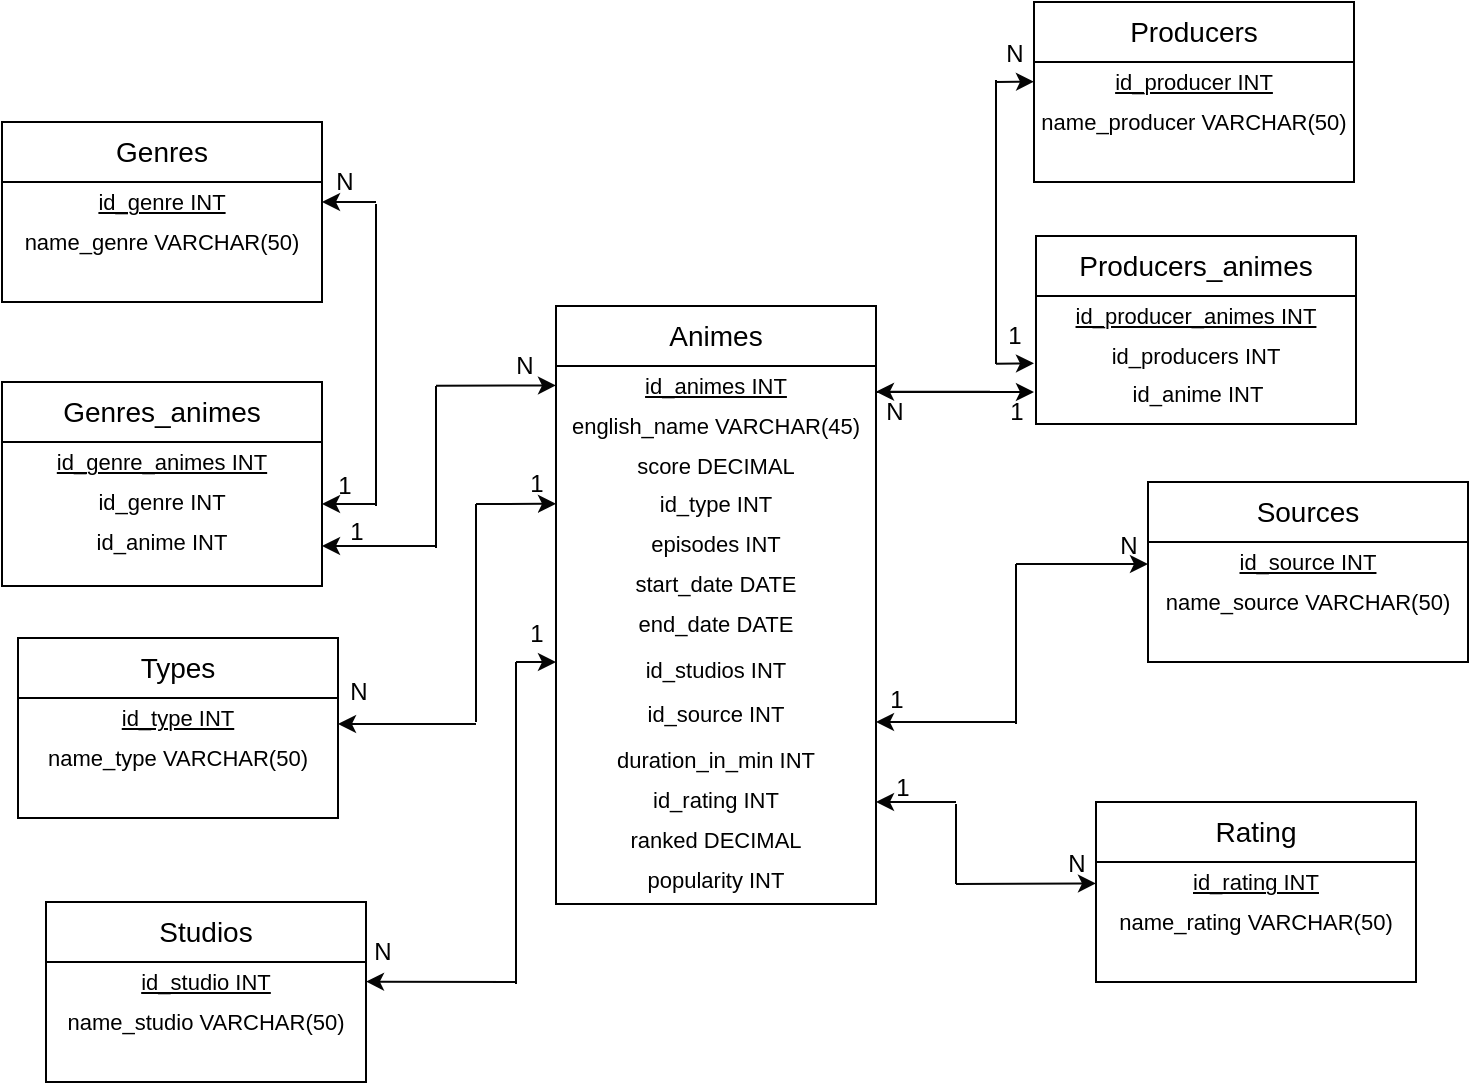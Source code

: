 <mxfile version="24.8.3">
  <diagram name="Page-1" id="FmNXVmiUKYO5AavIUr8t">
    <mxGraphModel dx="1195" dy="615" grid="1" gridSize="10" guides="1" tooltips="1" connect="1" arrows="1" fold="1" page="1" pageScale="1" pageWidth="827" pageHeight="1169" math="0" shadow="0">
      <root>
        <mxCell id="0" />
        <mxCell id="1" parent="0" />
        <mxCell id="9YOkMzRPD7ddnAfmrJgy-1" value="" style="rounded=0;whiteSpace=wrap;html=1;" parent="1" vertex="1">
          <mxGeometry x="330" y="171" width="160" height="299" as="geometry" />
        </mxCell>
        <mxCell id="9YOkMzRPD7ddnAfmrJgy-2" value="&lt;font style=&quot;font-size: 14px;&quot;&gt;Animes&lt;/font&gt;" style="text;html=1;align=center;verticalAlign=middle;whiteSpace=wrap;rounded=0;" parent="1" vertex="1">
          <mxGeometry x="330" y="171" width="160" height="30" as="geometry" />
        </mxCell>
        <mxCell id="9YOkMzRPD7ddnAfmrJgy-3" value="" style="endArrow=none;html=1;rounded=0;exitX=1;exitY=1;exitDx=0;exitDy=0;entryX=0;entryY=1;entryDx=0;entryDy=0;" parent="1" source="9YOkMzRPD7ddnAfmrJgy-2" target="9YOkMzRPD7ddnAfmrJgy-2" edge="1">
          <mxGeometry width="50" height="50" relative="1" as="geometry">
            <mxPoint x="490" y="201" as="sourcePoint" />
            <mxPoint x="331" y="202" as="targetPoint" />
          </mxGeometry>
        </mxCell>
        <mxCell id="9YOkMzRPD7ddnAfmrJgy-4" value="&lt;font style=&quot;font-size: 11px;&quot;&gt;&lt;u&gt;id_animes INT&lt;/u&gt;&lt;/font&gt;" style="text;html=1;align=center;verticalAlign=middle;whiteSpace=wrap;rounded=0;" parent="1" vertex="1">
          <mxGeometry x="330" y="201" width="160" height="20" as="geometry" />
        </mxCell>
        <mxCell id="9YOkMzRPD7ddnAfmrJgy-5" value="&lt;font style=&quot;font-size: 11px;&quot;&gt;english_name VARCHAR(45)&lt;/font&gt;" style="text;html=1;align=center;verticalAlign=middle;whiteSpace=wrap;rounded=0;" parent="1" vertex="1">
          <mxGeometry x="330" y="221" width="160" height="20" as="geometry" />
        </mxCell>
        <mxCell id="9YOkMzRPD7ddnAfmrJgy-6" value="&lt;font style=&quot;font-size: 11px;&quot;&gt;score DECIMAL&lt;/font&gt;" style="text;html=1;align=center;verticalAlign=middle;whiteSpace=wrap;rounded=0;" parent="1" vertex="1">
          <mxGeometry x="330" y="241" width="160" height="20" as="geometry" />
        </mxCell>
        <mxCell id="9YOkMzRPD7ddnAfmrJgy-8" value="&lt;font style=&quot;font-size: 11px;&quot;&gt;id_type INT&lt;/font&gt;" style="text;html=1;align=center;verticalAlign=middle;whiteSpace=wrap;rounded=0;" parent="1" vertex="1">
          <mxGeometry x="330" y="260" width="160" height="20" as="geometry" />
        </mxCell>
        <mxCell id="9YOkMzRPD7ddnAfmrJgy-9" value="&lt;font style=&quot;font-size: 11px;&quot;&gt;episodes INT&lt;/font&gt;" style="text;html=1;align=center;verticalAlign=middle;whiteSpace=wrap;rounded=0;" parent="1" vertex="1">
          <mxGeometry x="330" y="280" width="160" height="20" as="geometry" />
        </mxCell>
        <mxCell id="9YOkMzRPD7ddnAfmrJgy-10" value="&lt;font style=&quot;font-size: 11px;&quot;&gt;start_date DATE&lt;/font&gt;" style="text;html=1;align=center;verticalAlign=middle;whiteSpace=wrap;rounded=0;" parent="1" vertex="1">
          <mxGeometry x="330" y="300" width="160" height="20" as="geometry" />
        </mxCell>
        <mxCell id="9YOkMzRPD7ddnAfmrJgy-11" value="&lt;font style=&quot;font-size: 11px;&quot;&gt;end_date DATE&lt;/font&gt;" style="text;html=1;align=center;verticalAlign=middle;whiteSpace=wrap;rounded=0;" parent="1" vertex="1">
          <mxGeometry x="330" y="320" width="160" height="20" as="geometry" />
        </mxCell>
        <mxCell id="9YOkMzRPD7ddnAfmrJgy-14" value="&lt;font style=&quot;font-size: 11px;&quot;&gt;id_source INT&lt;/font&gt;" style="text;html=1;align=center;verticalAlign=middle;whiteSpace=wrap;rounded=0;" parent="1" vertex="1">
          <mxGeometry x="330" y="365" width="160" height="20" as="geometry" />
        </mxCell>
        <mxCell id="9YOkMzRPD7ddnAfmrJgy-15" value="&lt;span style=&quot;font-size: 11px;&quot;&gt;duration_in_min INT&lt;/span&gt;" style="text;html=1;align=center;verticalAlign=middle;whiteSpace=wrap;rounded=0;" parent="1" vertex="1">
          <mxGeometry x="330" y="388" width="160" height="20" as="geometry" />
        </mxCell>
        <mxCell id="9YOkMzRPD7ddnAfmrJgy-16" value="&lt;span style=&quot;font-size: 11px;&quot;&gt;id_rating INT&lt;/span&gt;" style="text;html=1;align=center;verticalAlign=middle;whiteSpace=wrap;rounded=0;" parent="1" vertex="1">
          <mxGeometry x="330" y="408" width="160" height="20" as="geometry" />
        </mxCell>
        <mxCell id="9YOkMzRPD7ddnAfmrJgy-17" value="&lt;span style=&quot;font-size: 11px;&quot;&gt;ranked DECIMAL&lt;/span&gt;" style="text;html=1;align=center;verticalAlign=middle;whiteSpace=wrap;rounded=0;" parent="1" vertex="1">
          <mxGeometry x="330" y="428" width="160" height="20" as="geometry" />
        </mxCell>
        <mxCell id="9YOkMzRPD7ddnAfmrJgy-18" value="&lt;span style=&quot;font-size: 11px;&quot;&gt;popularity INT&lt;/span&gt;" style="text;html=1;align=center;verticalAlign=middle;whiteSpace=wrap;rounded=0;" parent="1" vertex="1">
          <mxGeometry x="330" y="448" width="160" height="20" as="geometry" />
        </mxCell>
        <mxCell id="9YOkMzRPD7ddnAfmrJgy-21" value="" style="rounded=0;whiteSpace=wrap;html=1;" parent="1" vertex="1">
          <mxGeometry x="53" y="79" width="160" height="90" as="geometry" />
        </mxCell>
        <mxCell id="9YOkMzRPD7ddnAfmrJgy-22" value="&lt;font style=&quot;font-size: 14px;&quot;&gt;Genres&lt;/font&gt;" style="text;html=1;align=center;verticalAlign=middle;whiteSpace=wrap;rounded=0;" parent="1" vertex="1">
          <mxGeometry x="53" y="79" width="160" height="30" as="geometry" />
        </mxCell>
        <mxCell id="9YOkMzRPD7ddnAfmrJgy-23" value="" style="endArrow=none;html=1;rounded=0;entryX=1;entryY=1;entryDx=0;entryDy=0;exitX=0;exitY=1;exitDx=0;exitDy=0;" parent="1" source="9YOkMzRPD7ddnAfmrJgy-22" target="9YOkMzRPD7ddnAfmrJgy-22" edge="1">
          <mxGeometry width="50" height="50" relative="1" as="geometry">
            <mxPoint x="63" y="110" as="sourcePoint" />
            <mxPoint x="193" y="99" as="targetPoint" />
          </mxGeometry>
        </mxCell>
        <mxCell id="9YOkMzRPD7ddnAfmrJgy-24" value="&lt;font style=&quot;font-size: 11px;&quot;&gt;&lt;u&gt;id_genre INT&lt;/u&gt;&lt;/font&gt;" style="text;html=1;align=center;verticalAlign=middle;whiteSpace=wrap;rounded=0;" parent="1" vertex="1">
          <mxGeometry x="53" y="109" width="160" height="20" as="geometry" />
        </mxCell>
        <mxCell id="9YOkMzRPD7ddnAfmrJgy-25" value="&lt;font style=&quot;font-size: 11px;&quot;&gt;name_genre VARCHAR(50)&lt;/font&gt;" style="text;html=1;align=center;verticalAlign=middle;whiteSpace=wrap;rounded=0;" parent="1" vertex="1">
          <mxGeometry x="53" y="129" width="160" height="20" as="geometry" />
        </mxCell>
        <mxCell id="9YOkMzRPD7ddnAfmrJgy-26" value="" style="rounded=0;whiteSpace=wrap;html=1;" parent="1" vertex="1">
          <mxGeometry x="61" y="337" width="160" height="90" as="geometry" />
        </mxCell>
        <mxCell id="9YOkMzRPD7ddnAfmrJgy-27" value="&lt;span style=&quot;font-size: 14px;&quot;&gt;Types&lt;/span&gt;" style="text;html=1;align=center;verticalAlign=middle;whiteSpace=wrap;rounded=0;" parent="1" vertex="1">
          <mxGeometry x="61" y="337" width="160" height="30" as="geometry" />
        </mxCell>
        <mxCell id="9YOkMzRPD7ddnAfmrJgy-28" value="" style="endArrow=none;html=1;rounded=0;entryX=1;entryY=1;entryDx=0;entryDy=0;exitX=0;exitY=1;exitDx=0;exitDy=0;" parent="1" source="9YOkMzRPD7ddnAfmrJgy-27" target="9YOkMzRPD7ddnAfmrJgy-27" edge="1">
          <mxGeometry width="50" height="50" relative="1" as="geometry">
            <mxPoint x="71" y="368" as="sourcePoint" />
            <mxPoint x="201" y="357" as="targetPoint" />
          </mxGeometry>
        </mxCell>
        <mxCell id="9YOkMzRPD7ddnAfmrJgy-29" value="&lt;font style=&quot;font-size: 11px;&quot;&gt;&lt;u&gt;id_type INT&lt;/u&gt;&lt;/font&gt;" style="text;html=1;align=center;verticalAlign=middle;whiteSpace=wrap;rounded=0;" parent="1" vertex="1">
          <mxGeometry x="61" y="367" width="160" height="20" as="geometry" />
        </mxCell>
        <mxCell id="9YOkMzRPD7ddnAfmrJgy-30" value="&lt;font style=&quot;font-size: 11px;&quot;&gt;name_type VARCHAR(50)&lt;/font&gt;" style="text;html=1;align=center;verticalAlign=middle;whiteSpace=wrap;rounded=0;" parent="1" vertex="1">
          <mxGeometry x="61" y="387" width="160" height="20" as="geometry" />
        </mxCell>
        <mxCell id="9YOkMzRPD7ddnAfmrJgy-31" value="" style="rounded=0;whiteSpace=wrap;html=1;" parent="1" vertex="1">
          <mxGeometry x="569" y="19" width="160" height="90" as="geometry" />
        </mxCell>
        <mxCell id="9YOkMzRPD7ddnAfmrJgy-32" value="&lt;span style=&quot;font-size: 14px;&quot;&gt;Producers&lt;/span&gt;" style="text;html=1;align=center;verticalAlign=middle;whiteSpace=wrap;rounded=0;" parent="1" vertex="1">
          <mxGeometry x="569" y="19" width="160" height="30" as="geometry" />
        </mxCell>
        <mxCell id="9YOkMzRPD7ddnAfmrJgy-33" value="" style="endArrow=none;html=1;rounded=0;entryX=1;entryY=1;entryDx=0;entryDy=0;exitX=0;exitY=1;exitDx=0;exitDy=0;" parent="1" source="9YOkMzRPD7ddnAfmrJgy-32" target="9YOkMzRPD7ddnAfmrJgy-32" edge="1">
          <mxGeometry width="50" height="50" relative="1" as="geometry">
            <mxPoint x="579" y="50" as="sourcePoint" />
            <mxPoint x="709" y="39" as="targetPoint" />
          </mxGeometry>
        </mxCell>
        <mxCell id="9YOkMzRPD7ddnAfmrJgy-34" value="&lt;font style=&quot;font-size: 11px;&quot;&gt;&lt;u&gt;id_producer INT&lt;/u&gt;&lt;/font&gt;" style="text;html=1;align=center;verticalAlign=middle;whiteSpace=wrap;rounded=0;" parent="1" vertex="1">
          <mxGeometry x="569" y="49" width="160" height="20" as="geometry" />
        </mxCell>
        <mxCell id="9YOkMzRPD7ddnAfmrJgy-35" value="&lt;font style=&quot;font-size: 11px;&quot;&gt;name_producer VARCHAR(50)&lt;/font&gt;" style="text;html=1;align=center;verticalAlign=middle;whiteSpace=wrap;rounded=0;" parent="1" vertex="1">
          <mxGeometry x="569" y="69" width="160" height="20" as="geometry" />
        </mxCell>
        <mxCell id="9YOkMzRPD7ddnAfmrJgy-36" value="" style="rounded=0;whiteSpace=wrap;html=1;" parent="1" vertex="1">
          <mxGeometry x="75" y="469" width="160" height="90" as="geometry" />
        </mxCell>
        <mxCell id="9YOkMzRPD7ddnAfmrJgy-37" value="&lt;font style=&quot;font-size: 14px;&quot;&gt;Studios&lt;/font&gt;" style="text;html=1;align=center;verticalAlign=middle;whiteSpace=wrap;rounded=0;" parent="1" vertex="1">
          <mxGeometry x="75" y="469" width="160" height="30" as="geometry" />
        </mxCell>
        <mxCell id="9YOkMzRPD7ddnAfmrJgy-38" value="" style="endArrow=none;html=1;rounded=0;entryX=1;entryY=1;entryDx=0;entryDy=0;exitX=0;exitY=1;exitDx=0;exitDy=0;" parent="1" source="9YOkMzRPD7ddnAfmrJgy-37" target="9YOkMzRPD7ddnAfmrJgy-37" edge="1">
          <mxGeometry width="50" height="50" relative="1" as="geometry">
            <mxPoint x="85" y="500" as="sourcePoint" />
            <mxPoint x="215" y="489" as="targetPoint" />
          </mxGeometry>
        </mxCell>
        <mxCell id="9YOkMzRPD7ddnAfmrJgy-39" value="&lt;font style=&quot;font-size: 11px;&quot;&gt;&lt;u&gt;id_studio INT&lt;/u&gt;&lt;/font&gt;" style="text;html=1;align=center;verticalAlign=middle;whiteSpace=wrap;rounded=0;" parent="1" vertex="1">
          <mxGeometry x="75" y="499" width="160" height="20" as="geometry" />
        </mxCell>
        <mxCell id="9YOkMzRPD7ddnAfmrJgy-40" value="&lt;font style=&quot;font-size: 11px;&quot;&gt;name_studio VARCHAR(50)&lt;/font&gt;" style="text;html=1;align=center;verticalAlign=middle;whiteSpace=wrap;rounded=0;" parent="1" vertex="1">
          <mxGeometry x="75" y="519" width="160" height="20" as="geometry" />
        </mxCell>
        <mxCell id="9YOkMzRPD7ddnAfmrJgy-41" value="" style="rounded=0;whiteSpace=wrap;html=1;" parent="1" vertex="1">
          <mxGeometry x="626" y="259" width="160" height="90" as="geometry" />
        </mxCell>
        <mxCell id="9YOkMzRPD7ddnAfmrJgy-42" value="&lt;font style=&quot;font-size: 14px;&quot;&gt;Sources&lt;/font&gt;" style="text;html=1;align=center;verticalAlign=middle;whiteSpace=wrap;rounded=0;" parent="1" vertex="1">
          <mxGeometry x="626" y="259" width="160" height="30" as="geometry" />
        </mxCell>
        <mxCell id="9YOkMzRPD7ddnAfmrJgy-43" value="" style="endArrow=none;html=1;rounded=0;entryX=1;entryY=1;entryDx=0;entryDy=0;exitX=0;exitY=1;exitDx=0;exitDy=0;" parent="1" source="9YOkMzRPD7ddnAfmrJgy-42" target="9YOkMzRPD7ddnAfmrJgy-42" edge="1">
          <mxGeometry width="50" height="50" relative="1" as="geometry">
            <mxPoint x="636" y="290" as="sourcePoint" />
            <mxPoint x="766" y="279" as="targetPoint" />
          </mxGeometry>
        </mxCell>
        <mxCell id="9YOkMzRPD7ddnAfmrJgy-44" value="&lt;font style=&quot;font-size: 11px;&quot;&gt;&lt;u&gt;id_source INT&lt;/u&gt;&lt;/font&gt;" style="text;html=1;align=center;verticalAlign=middle;whiteSpace=wrap;rounded=0;" parent="1" vertex="1">
          <mxGeometry x="626" y="289" width="160" height="20" as="geometry" />
        </mxCell>
        <mxCell id="9YOkMzRPD7ddnAfmrJgy-45" value="&lt;font style=&quot;font-size: 11px;&quot;&gt;name_source VARCHAR(50)&lt;/font&gt;" style="text;html=1;align=center;verticalAlign=middle;whiteSpace=wrap;rounded=0;" parent="1" vertex="1">
          <mxGeometry x="626" y="309" width="160" height="20" as="geometry" />
        </mxCell>
        <mxCell id="9YOkMzRPD7ddnAfmrJgy-46" value="" style="rounded=0;whiteSpace=wrap;html=1;" parent="1" vertex="1">
          <mxGeometry x="600" y="419" width="160" height="90" as="geometry" />
        </mxCell>
        <mxCell id="9YOkMzRPD7ddnAfmrJgy-47" value="&lt;font style=&quot;font-size: 14px;&quot;&gt;Rating&lt;/font&gt;" style="text;html=1;align=center;verticalAlign=middle;whiteSpace=wrap;rounded=0;" parent="1" vertex="1">
          <mxGeometry x="600" y="419" width="160" height="30" as="geometry" />
        </mxCell>
        <mxCell id="9YOkMzRPD7ddnAfmrJgy-48" value="" style="endArrow=none;html=1;rounded=0;entryX=1;entryY=1;entryDx=0;entryDy=0;exitX=0;exitY=1;exitDx=0;exitDy=0;" parent="1" source="9YOkMzRPD7ddnAfmrJgy-47" target="9YOkMzRPD7ddnAfmrJgy-47" edge="1">
          <mxGeometry width="50" height="50" relative="1" as="geometry">
            <mxPoint x="610" y="450" as="sourcePoint" />
            <mxPoint x="740" y="439" as="targetPoint" />
          </mxGeometry>
        </mxCell>
        <mxCell id="9YOkMzRPD7ddnAfmrJgy-49" value="&lt;font style=&quot;font-size: 11px;&quot;&gt;&lt;u&gt;id_rating INT&lt;/u&gt;&lt;/font&gt;" style="text;html=1;align=center;verticalAlign=middle;whiteSpace=wrap;rounded=0;" parent="1" vertex="1">
          <mxGeometry x="600" y="449" width="160" height="20" as="geometry" />
        </mxCell>
        <mxCell id="9YOkMzRPD7ddnAfmrJgy-50" value="&lt;font style=&quot;font-size: 11px;&quot;&gt;name_rating VARCHAR(50)&lt;/font&gt;" style="text;html=1;align=center;verticalAlign=middle;whiteSpace=wrap;rounded=0;" parent="1" vertex="1">
          <mxGeometry x="600" y="469" width="160" height="20" as="geometry" />
        </mxCell>
        <mxCell id="9YOkMzRPD7ddnAfmrJgy-59" value="N" style="text;html=1;align=center;verticalAlign=middle;whiteSpace=wrap;rounded=0;" parent="1" vertex="1">
          <mxGeometry x="215" y="94" width="19" height="30" as="geometry" />
        </mxCell>
        <mxCell id="9YOkMzRPD7ddnAfmrJgy-60" value="N" style="text;html=1;align=center;verticalAlign=middle;whiteSpace=wrap;rounded=0;" parent="1" vertex="1">
          <mxGeometry x="222" y="349" width="19" height="30" as="geometry" />
        </mxCell>
        <mxCell id="9YOkMzRPD7ddnAfmrJgy-63" value="N" style="text;html=1;align=center;verticalAlign=middle;whiteSpace=wrap;rounded=0;" parent="1" vertex="1">
          <mxGeometry x="607" y="276" width="19" height="30" as="geometry" />
        </mxCell>
        <mxCell id="9YOkMzRPD7ddnAfmrJgy-64" value="N" style="text;html=1;align=center;verticalAlign=middle;whiteSpace=wrap;rounded=0;" parent="1" vertex="1">
          <mxGeometry x="581" y="435" width="19" height="30" as="geometry" />
        </mxCell>
        <mxCell id="9YOkMzRPD7ddnAfmrJgy-65" value="N" style="text;html=1;align=center;verticalAlign=middle;whiteSpace=wrap;rounded=0;" parent="1" vertex="1">
          <mxGeometry x="305" y="186" width="19" height="30" as="geometry" />
        </mxCell>
        <mxCell id="9YOkMzRPD7ddnAfmrJgy-66" value="1" style="text;html=1;align=center;verticalAlign=middle;whiteSpace=wrap;rounded=0;" parent="1" vertex="1">
          <mxGeometry x="311" y="245" width="19" height="30" as="geometry" />
        </mxCell>
        <mxCell id="9YOkMzRPD7ddnAfmrJgy-68" value="1" style="text;html=1;align=center;verticalAlign=middle;whiteSpace=wrap;rounded=0;" parent="1" vertex="1">
          <mxGeometry x="491" y="353" width="19" height="29" as="geometry" />
        </mxCell>
        <mxCell id="9YOkMzRPD7ddnAfmrJgy-69" value="1" style="text;html=1;align=center;verticalAlign=middle;whiteSpace=wrap;rounded=0;" parent="1" vertex="1">
          <mxGeometry x="494" y="397" width="19" height="30" as="geometry" />
        </mxCell>
        <mxCell id="aycwFpnfC6f0KNS7ArPK-1" value="" style="rounded=0;whiteSpace=wrap;html=1;" vertex="1" parent="1">
          <mxGeometry x="53" y="209" width="160" height="102" as="geometry" />
        </mxCell>
        <mxCell id="aycwFpnfC6f0KNS7ArPK-2" value="&lt;font style=&quot;font-size: 14px;&quot;&gt;Genres_animes&lt;/font&gt;" style="text;html=1;align=center;verticalAlign=middle;whiteSpace=wrap;rounded=0;" vertex="1" parent="1">
          <mxGeometry x="53" y="209" width="160" height="30" as="geometry" />
        </mxCell>
        <mxCell id="aycwFpnfC6f0KNS7ArPK-3" value="" style="endArrow=none;html=1;rounded=0;entryX=1;entryY=1;entryDx=0;entryDy=0;exitX=0;exitY=1;exitDx=0;exitDy=0;" edge="1" parent="1" source="aycwFpnfC6f0KNS7ArPK-2" target="aycwFpnfC6f0KNS7ArPK-2">
          <mxGeometry width="50" height="50" relative="1" as="geometry">
            <mxPoint x="63" y="240" as="sourcePoint" />
            <mxPoint x="193" y="229" as="targetPoint" />
          </mxGeometry>
        </mxCell>
        <mxCell id="aycwFpnfC6f0KNS7ArPK-4" value="&lt;font style=&quot;font-size: 11px;&quot;&gt;&lt;u&gt;id_genre_animes INT&lt;/u&gt;&lt;/font&gt;" style="text;html=1;align=center;verticalAlign=middle;whiteSpace=wrap;rounded=0;" vertex="1" parent="1">
          <mxGeometry x="53" y="239" width="160" height="20" as="geometry" />
        </mxCell>
        <mxCell id="aycwFpnfC6f0KNS7ArPK-5" value="&lt;font style=&quot;font-size: 11px;&quot;&gt;id_genre INT&lt;/font&gt;" style="text;html=1;align=center;verticalAlign=middle;whiteSpace=wrap;rounded=0;" vertex="1" parent="1">
          <mxGeometry x="53" y="259" width="160" height="20" as="geometry" />
        </mxCell>
        <mxCell id="aycwFpnfC6f0KNS7ArPK-7" value="&lt;font style=&quot;font-size: 11px;&quot;&gt;id_anime INT&lt;/font&gt;" style="text;html=1;align=center;verticalAlign=middle;whiteSpace=wrap;rounded=0;" vertex="1" parent="1">
          <mxGeometry x="53" y="279" width="160" height="20" as="geometry" />
        </mxCell>
        <mxCell id="aycwFpnfC6f0KNS7ArPK-8" value="" style="endArrow=classic;html=1;rounded=0;entryX=1;entryY=0.5;entryDx=0;entryDy=0;strokeColor=#050505;" edge="1" parent="1" target="9YOkMzRPD7ddnAfmrJgy-24">
          <mxGeometry width="50" height="50" relative="1" as="geometry">
            <mxPoint x="240" y="119" as="sourcePoint" />
            <mxPoint x="320" y="131" as="targetPoint" />
          </mxGeometry>
        </mxCell>
        <mxCell id="aycwFpnfC6f0KNS7ArPK-9" value="" style="endArrow=none;html=1;rounded=0;" edge="1" parent="1">
          <mxGeometry width="50" height="50" relative="1" as="geometry">
            <mxPoint x="240" y="271" as="sourcePoint" />
            <mxPoint x="240" y="120" as="targetPoint" />
          </mxGeometry>
        </mxCell>
        <mxCell id="aycwFpnfC6f0KNS7ArPK-10" value="" style="endArrow=classic;html=1;rounded=0;entryX=1;entryY=0.5;entryDx=0;entryDy=0;strokeColor=#050505;" edge="1" parent="1">
          <mxGeometry width="50" height="50" relative="1" as="geometry">
            <mxPoint x="240" y="270" as="sourcePoint" />
            <mxPoint x="213" y="270" as="targetPoint" />
          </mxGeometry>
        </mxCell>
        <mxCell id="aycwFpnfC6f0KNS7ArPK-11" value="" style="endArrow=classic;html=1;rounded=0;entryX=1;entryY=0.5;entryDx=0;entryDy=0;strokeColor=#050505;" edge="1" parent="1">
          <mxGeometry width="50" height="50" relative="1" as="geometry">
            <mxPoint x="270" y="291" as="sourcePoint" />
            <mxPoint x="213" y="291" as="targetPoint" />
          </mxGeometry>
        </mxCell>
        <mxCell id="aycwFpnfC6f0KNS7ArPK-12" value="" style="endArrow=none;html=1;rounded=0;" edge="1" parent="1">
          <mxGeometry width="50" height="50" relative="1" as="geometry">
            <mxPoint x="270" y="292" as="sourcePoint" />
            <mxPoint x="270" y="211" as="targetPoint" />
          </mxGeometry>
        </mxCell>
        <mxCell id="aycwFpnfC6f0KNS7ArPK-13" value="" style="endArrow=classic;html=1;rounded=0;entryX=0;entryY=0;entryDx=0;entryDy=0;strokeColor=#050505;" edge="1" parent="1">
          <mxGeometry width="50" height="50" relative="1" as="geometry">
            <mxPoint x="270" y="210.85" as="sourcePoint" />
            <mxPoint x="330.0" y="210.71" as="targetPoint" />
          </mxGeometry>
        </mxCell>
        <mxCell id="aycwFpnfC6f0KNS7ArPK-14" value="" style="endArrow=classic;html=1;rounded=0;entryX=1;entryY=0.5;entryDx=0;entryDy=0;strokeColor=#050505;" edge="1" parent="1">
          <mxGeometry width="50" height="50" relative="1" as="geometry">
            <mxPoint x="290" y="380" as="sourcePoint" />
            <mxPoint x="221" y="380" as="targetPoint" />
          </mxGeometry>
        </mxCell>
        <mxCell id="aycwFpnfC6f0KNS7ArPK-15" value="" style="endArrow=none;html=1;rounded=0;" edge="1" parent="1">
          <mxGeometry width="50" height="50" relative="1" as="geometry">
            <mxPoint x="290" y="379" as="sourcePoint" />
            <mxPoint x="290" y="270" as="targetPoint" />
          </mxGeometry>
        </mxCell>
        <mxCell id="aycwFpnfC6f0KNS7ArPK-16" value="" style="endArrow=classic;html=1;rounded=0;entryX=0;entryY=0;entryDx=0;entryDy=0;strokeColor=#050505;" edge="1" parent="1">
          <mxGeometry width="50" height="50" relative="1" as="geometry">
            <mxPoint x="290" y="270" as="sourcePoint" />
            <mxPoint x="330.0" y="269.89" as="targetPoint" />
          </mxGeometry>
        </mxCell>
        <mxCell id="aycwFpnfC6f0KNS7ArPK-17" value="1" style="text;html=1;align=center;verticalAlign=middle;whiteSpace=wrap;rounded=0;" vertex="1" parent="1">
          <mxGeometry x="221" y="269" width="19" height="30" as="geometry" />
        </mxCell>
        <mxCell id="aycwFpnfC6f0KNS7ArPK-19" value="1" style="text;html=1;align=center;verticalAlign=middle;whiteSpace=wrap;rounded=0;" vertex="1" parent="1">
          <mxGeometry x="215" y="246" width="19" height="30" as="geometry" />
        </mxCell>
        <mxCell id="aycwFpnfC6f0KNS7ArPK-20" value="" style="endArrow=classic;html=1;rounded=0;entryX=1;entryY=0.5;entryDx=0;entryDy=0;strokeColor=#050505;" edge="1" parent="1">
          <mxGeometry width="50" height="50" relative="1" as="geometry">
            <mxPoint x="310" y="509" as="sourcePoint" />
            <mxPoint x="235" y="508.8" as="targetPoint" />
          </mxGeometry>
        </mxCell>
        <mxCell id="aycwFpnfC6f0KNS7ArPK-21" value="" style="endArrow=none;html=1;rounded=0;" edge="1" parent="1">
          <mxGeometry width="50" height="50" relative="1" as="geometry">
            <mxPoint x="310" y="510" as="sourcePoint" />
            <mxPoint x="310" y="349" as="targetPoint" />
          </mxGeometry>
        </mxCell>
        <mxCell id="aycwFpnfC6f0KNS7ArPK-22" value="&lt;font style=&quot;font-size: 11px;&quot;&gt;id_studios INT&lt;/font&gt;" style="text;html=1;align=center;verticalAlign=middle;whiteSpace=wrap;rounded=0;" vertex="1" parent="1">
          <mxGeometry x="330" y="343" width="160" height="20" as="geometry" />
        </mxCell>
        <mxCell id="aycwFpnfC6f0KNS7ArPK-23" value="" style="endArrow=classic;html=1;rounded=0;entryX=0;entryY=0;entryDx=0;entryDy=0;strokeColor=#050505;" edge="1" parent="1">
          <mxGeometry width="50" height="50" relative="1" as="geometry">
            <mxPoint x="310" y="349" as="sourcePoint" />
            <mxPoint x="330.0" y="349" as="targetPoint" />
          </mxGeometry>
        </mxCell>
        <mxCell id="aycwFpnfC6f0KNS7ArPK-24" value="" style="rounded=0;whiteSpace=wrap;html=1;" vertex="1" parent="1">
          <mxGeometry x="570" y="136" width="160" height="94" as="geometry" />
        </mxCell>
        <mxCell id="aycwFpnfC6f0KNS7ArPK-25" value="&lt;span style=&quot;font-size: 14px;&quot;&gt;Producers_animes&lt;/span&gt;" style="text;html=1;align=center;verticalAlign=middle;whiteSpace=wrap;rounded=0;" vertex="1" parent="1">
          <mxGeometry x="570" y="136" width="160" height="30" as="geometry" />
        </mxCell>
        <mxCell id="aycwFpnfC6f0KNS7ArPK-26" value="" style="endArrow=none;html=1;rounded=0;entryX=1;entryY=1;entryDx=0;entryDy=0;exitX=0;exitY=1;exitDx=0;exitDy=0;" edge="1" parent="1" source="aycwFpnfC6f0KNS7ArPK-25" target="aycwFpnfC6f0KNS7ArPK-25">
          <mxGeometry width="50" height="50" relative="1" as="geometry">
            <mxPoint x="580" y="167" as="sourcePoint" />
            <mxPoint x="710" y="156" as="targetPoint" />
          </mxGeometry>
        </mxCell>
        <mxCell id="aycwFpnfC6f0KNS7ArPK-27" value="&lt;font style=&quot;font-size: 11px;&quot;&gt;&lt;u&gt;id_producer_animes INT&lt;/u&gt;&lt;/font&gt;" style="text;html=1;align=center;verticalAlign=middle;whiteSpace=wrap;rounded=0;" vertex="1" parent="1">
          <mxGeometry x="570" y="166" width="160" height="20" as="geometry" />
        </mxCell>
        <mxCell id="aycwFpnfC6f0KNS7ArPK-28" value="&lt;font style=&quot;font-size: 11px;&quot;&gt;id_producers INT&lt;/font&gt;" style="text;html=1;align=center;verticalAlign=middle;whiteSpace=wrap;rounded=0;" vertex="1" parent="1">
          <mxGeometry x="570" y="186" width="160" height="20" as="geometry" />
        </mxCell>
        <mxCell id="aycwFpnfC6f0KNS7ArPK-29" value="&lt;font style=&quot;font-size: 11px;&quot;&gt;id_anime INT&lt;/font&gt;" style="text;html=1;align=center;verticalAlign=middle;whiteSpace=wrap;rounded=0;" vertex="1" parent="1">
          <mxGeometry x="571" y="205" width="160" height="20" as="geometry" />
        </mxCell>
        <mxCell id="aycwFpnfC6f0KNS7ArPK-30" value="" style="endArrow=none;html=1;rounded=0;" edge="1" parent="1">
          <mxGeometry width="50" height="50" relative="1" as="geometry">
            <mxPoint x="550" y="200" as="sourcePoint" />
            <mxPoint x="550" y="58" as="targetPoint" />
          </mxGeometry>
        </mxCell>
        <mxCell id="aycwFpnfC6f0KNS7ArPK-31" value="" style="endArrow=classic;html=1;rounded=0;entryX=0;entryY=0;entryDx=0;entryDy=0;strokeColor=#050505;" edge="1" parent="1">
          <mxGeometry width="50" height="50" relative="1" as="geometry">
            <mxPoint x="550" y="59" as="sourcePoint" />
            <mxPoint x="569.0" y="58.83" as="targetPoint" />
          </mxGeometry>
        </mxCell>
        <mxCell id="aycwFpnfC6f0KNS7ArPK-32" value="" style="endArrow=classic;html=1;rounded=0;entryX=0;entryY=0;entryDx=0;entryDy=0;strokeColor=#050505;" edge="1" parent="1">
          <mxGeometry width="50" height="50" relative="1" as="geometry">
            <mxPoint x="550" y="199.84" as="sourcePoint" />
            <mxPoint x="569.0" y="199.67" as="targetPoint" />
          </mxGeometry>
        </mxCell>
        <mxCell id="aycwFpnfC6f0KNS7ArPK-34" value="" style="endArrow=classic;html=1;rounded=0;exitX=1;exitY=0.75;exitDx=0;exitDy=0;" edge="1" parent="1">
          <mxGeometry width="50" height="50" relative="1" as="geometry">
            <mxPoint x="490" y="214" as="sourcePoint" />
            <mxPoint x="569" y="214" as="targetPoint" />
          </mxGeometry>
        </mxCell>
        <mxCell id="aycwFpnfC6f0KNS7ArPK-35" value="" style="endArrow=classic;html=1;rounded=0;entryX=1;entryY=0.5;entryDx=0;entryDy=0;strokeColor=#050505;" edge="1" parent="1">
          <mxGeometry width="50" height="50" relative="1" as="geometry">
            <mxPoint x="547" y="213.83" as="sourcePoint" />
            <mxPoint x="490" y="213.83" as="targetPoint" />
          </mxGeometry>
        </mxCell>
        <mxCell id="aycwFpnfC6f0KNS7ArPK-36" value="" style="endArrow=classic;html=1;rounded=0;entryX=0;entryY=0;entryDx=0;entryDy=0;strokeColor=#050505;" edge="1" parent="1">
          <mxGeometry width="50" height="50" relative="1" as="geometry">
            <mxPoint x="560" y="300" as="sourcePoint" />
            <mxPoint x="626.0" y="300" as="targetPoint" />
          </mxGeometry>
        </mxCell>
        <mxCell id="aycwFpnfC6f0KNS7ArPK-37" value="" style="endArrow=none;html=1;rounded=0;" edge="1" parent="1">
          <mxGeometry width="50" height="50" relative="1" as="geometry">
            <mxPoint x="560" y="380" as="sourcePoint" />
            <mxPoint x="560" y="300" as="targetPoint" />
          </mxGeometry>
        </mxCell>
        <mxCell id="aycwFpnfC6f0KNS7ArPK-38" value="" style="endArrow=classic;html=1;rounded=0;entryX=1;entryY=0.5;entryDx=0;entryDy=0;strokeColor=#050505;" edge="1" parent="1">
          <mxGeometry width="50" height="50" relative="1" as="geometry">
            <mxPoint x="560" y="379" as="sourcePoint" />
            <mxPoint x="490" y="379" as="targetPoint" />
          </mxGeometry>
        </mxCell>
        <mxCell id="aycwFpnfC6f0KNS7ArPK-39" value="N" style="text;html=1;align=center;verticalAlign=middle;whiteSpace=wrap;rounded=0;" vertex="1" parent="1">
          <mxGeometry x="550" y="30" width="19" height="30" as="geometry" />
        </mxCell>
        <mxCell id="aycwFpnfC6f0KNS7ArPK-40" value="1" style="text;html=1;align=center;verticalAlign=middle;whiteSpace=wrap;rounded=0;" vertex="1" parent="1">
          <mxGeometry x="550" y="171" width="19" height="30" as="geometry" />
        </mxCell>
        <mxCell id="aycwFpnfC6f0KNS7ArPK-41" value="1" style="text;html=1;align=center;verticalAlign=middle;whiteSpace=wrap;rounded=0;" vertex="1" parent="1">
          <mxGeometry x="551" y="209" width="19" height="30" as="geometry" />
        </mxCell>
        <mxCell id="aycwFpnfC6f0KNS7ArPK-42" value="N" style="text;html=1;align=center;verticalAlign=middle;whiteSpace=wrap;rounded=0;" vertex="1" parent="1">
          <mxGeometry x="490" y="209" width="19" height="30" as="geometry" />
        </mxCell>
        <mxCell id="aycwFpnfC6f0KNS7ArPK-43" value="1" style="text;html=1;align=center;verticalAlign=middle;whiteSpace=wrap;rounded=0;" vertex="1" parent="1">
          <mxGeometry x="311" y="320" width="19" height="30" as="geometry" />
        </mxCell>
        <mxCell id="aycwFpnfC6f0KNS7ArPK-44" value="N" style="text;html=1;align=center;verticalAlign=middle;whiteSpace=wrap;rounded=0;" vertex="1" parent="1">
          <mxGeometry x="234" y="479" width="19" height="30" as="geometry" />
        </mxCell>
        <mxCell id="aycwFpnfC6f0KNS7ArPK-45" value="" style="endArrow=classic;html=1;rounded=0;entryX=0;entryY=0;entryDx=0;entryDy=0;strokeColor=#050505;" edge="1" parent="1">
          <mxGeometry width="50" height="50" relative="1" as="geometry">
            <mxPoint x="530" y="460" as="sourcePoint" />
            <mxPoint x="600.0" y="459.71" as="targetPoint" />
          </mxGeometry>
        </mxCell>
        <mxCell id="aycwFpnfC6f0KNS7ArPK-46" value="" style="endArrow=none;html=1;rounded=0;" edge="1" parent="1">
          <mxGeometry width="50" height="50" relative="1" as="geometry">
            <mxPoint x="530" y="460" as="sourcePoint" />
            <mxPoint x="530" y="420" as="targetPoint" />
          </mxGeometry>
        </mxCell>
        <mxCell id="aycwFpnfC6f0KNS7ArPK-47" value="" style="endArrow=classic;html=1;rounded=0;entryX=1;entryY=0.5;entryDx=0;entryDy=0;strokeColor=#050505;" edge="1" parent="1">
          <mxGeometry width="50" height="50" relative="1" as="geometry">
            <mxPoint x="530" y="419" as="sourcePoint" />
            <mxPoint x="490" y="419" as="targetPoint" />
          </mxGeometry>
        </mxCell>
      </root>
    </mxGraphModel>
  </diagram>
</mxfile>
